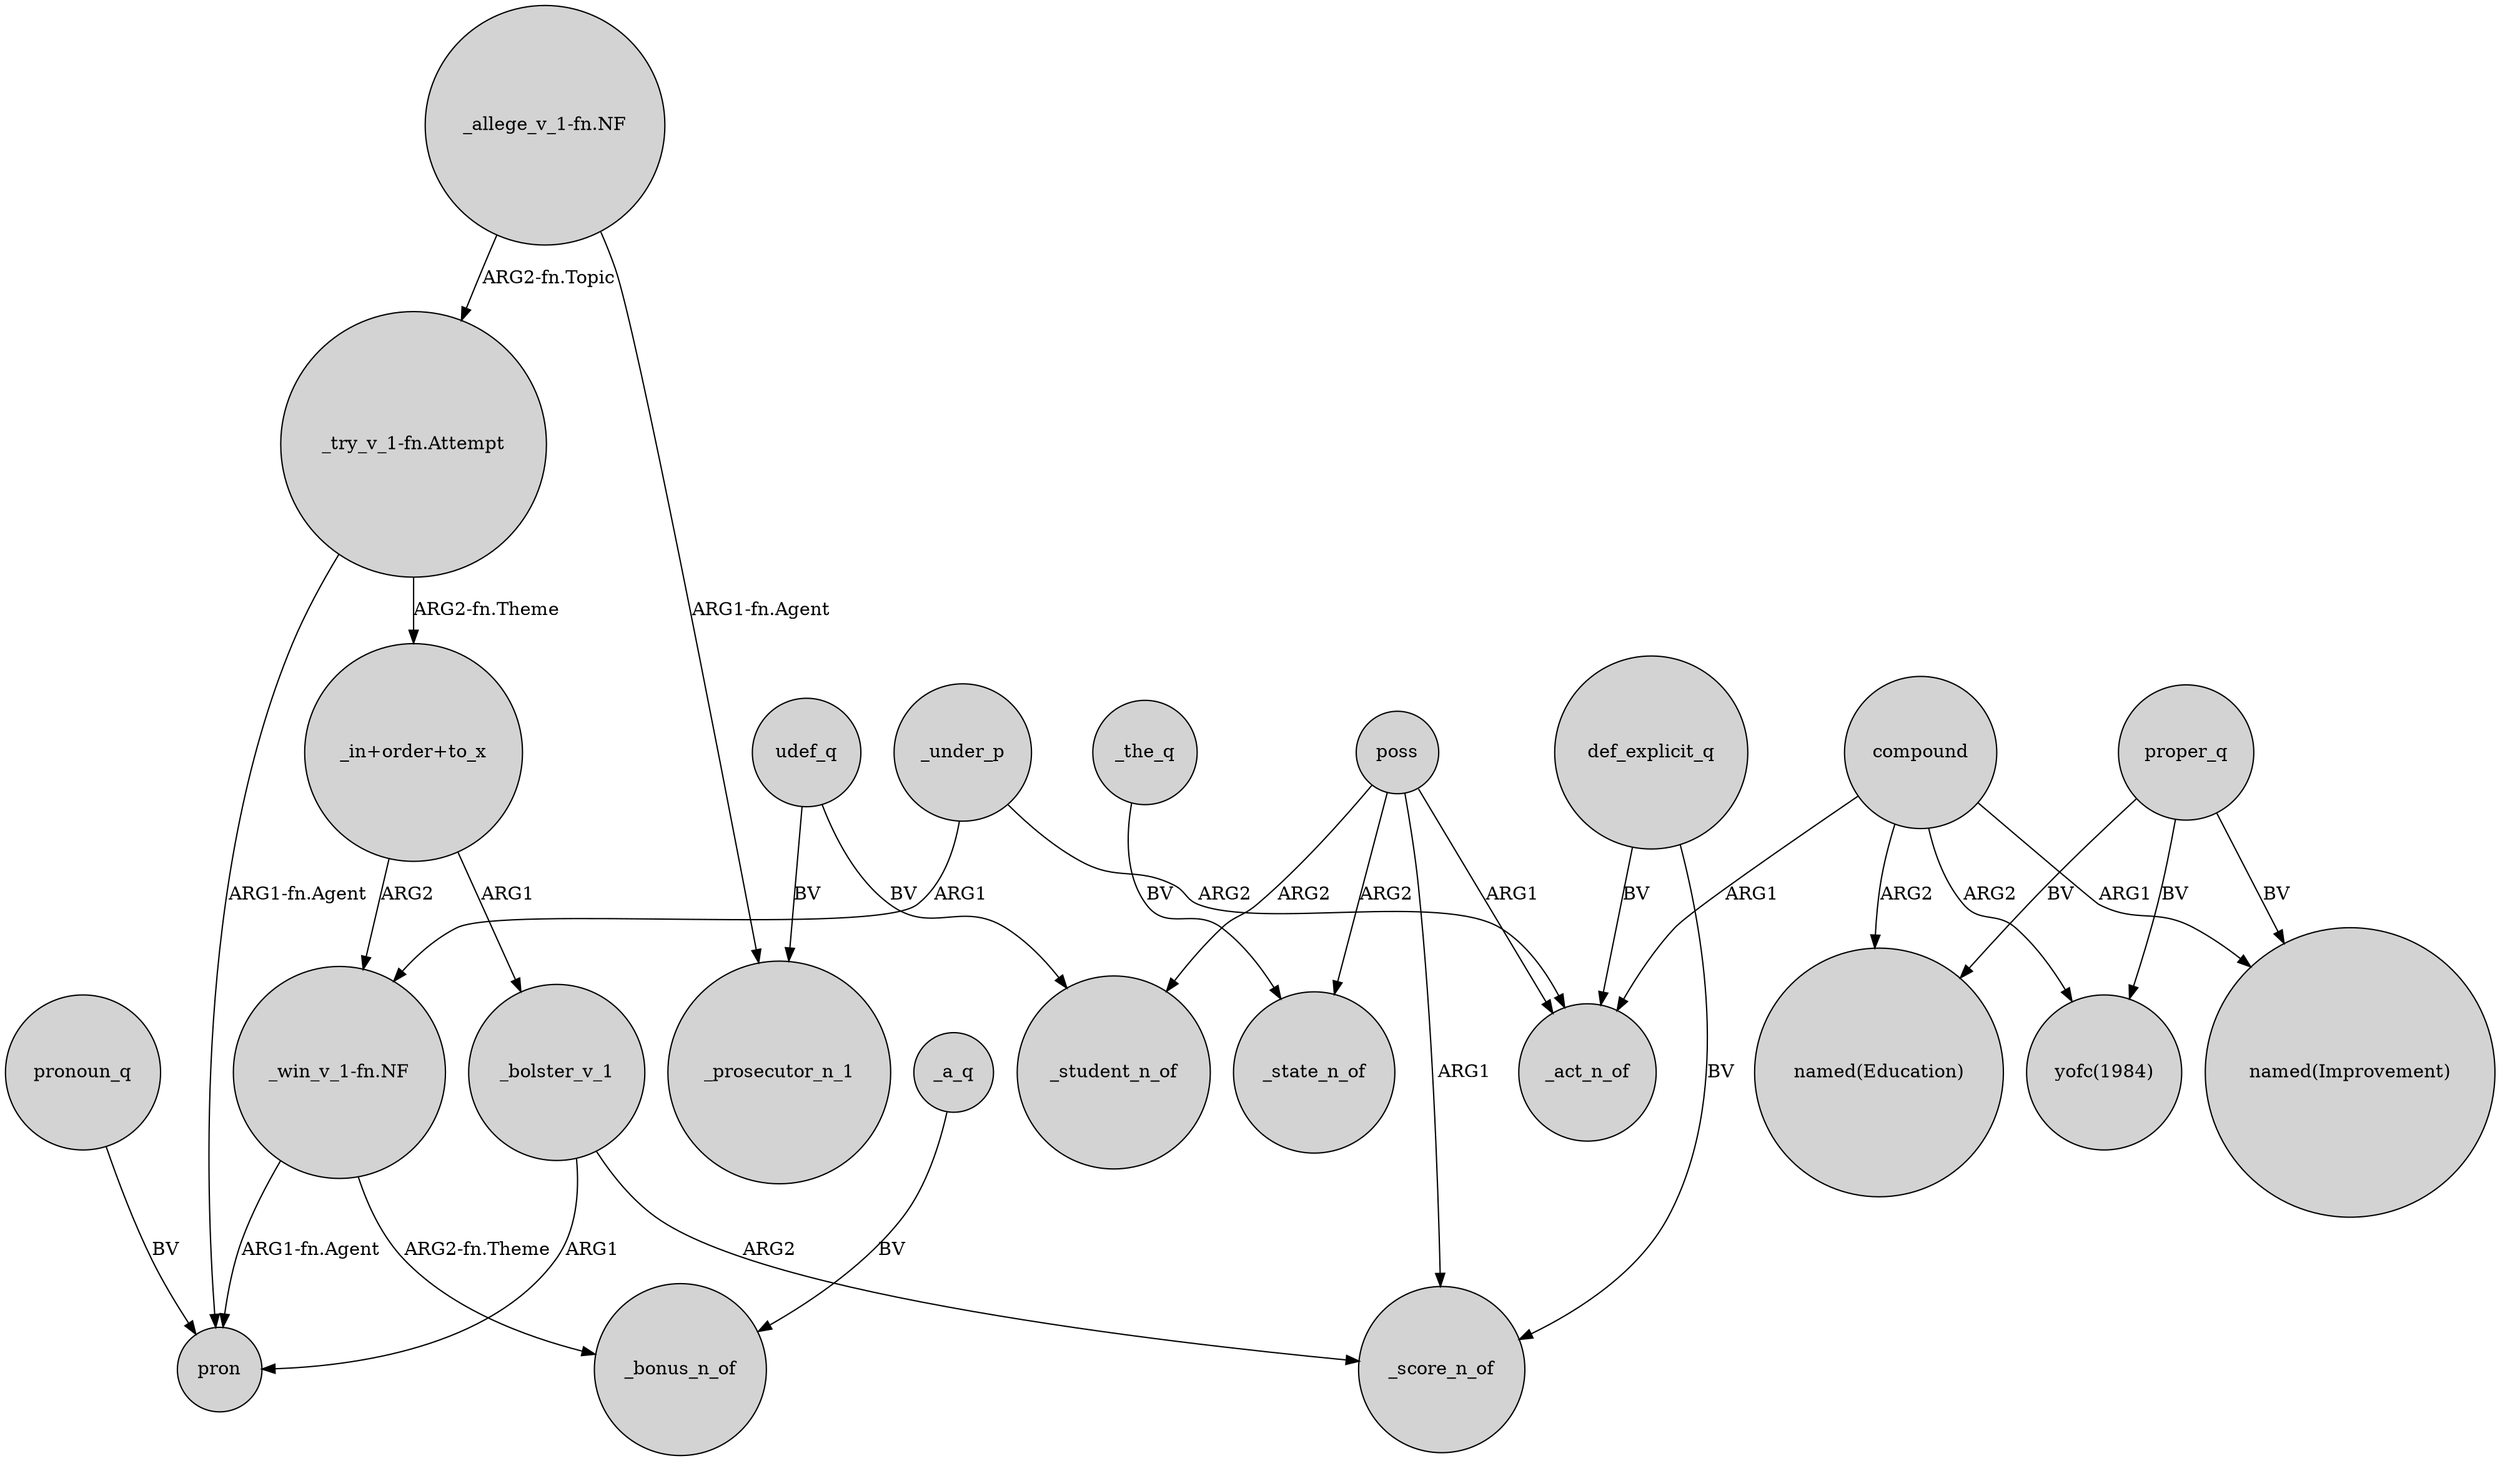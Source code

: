digraph {
	node [shape=circle style=filled]
	"_allege_v_1-fn.NF" -> "_try_v_1-fn.Attempt" [label="ARG2-fn.Topic"]
	poss -> _score_n_of [label=ARG1]
	_bolster_v_1 -> pron [label=ARG1]
	poss -> _student_n_of [label=ARG2]
	_under_p -> _act_n_of [label=ARG2]
	udef_q -> _student_n_of [label=BV]
	poss -> _state_n_of [label=ARG2]
	"_win_v_1-fn.NF" -> _bonus_n_of [label="ARG2-fn.Theme"]
	proper_q -> "named(Education)" [label=BV]
	_the_q -> _state_n_of [label=BV]
	proper_q -> "yofc(1984)" [label=BV]
	proper_q -> "named(Improvement)" [label=BV]
	"_try_v_1-fn.Attempt" -> "_in+order+to_x" [label="ARG2-fn.Theme"]
	udef_q -> _prosecutor_n_1 [label=BV]
	"_in+order+to_x" -> _bolster_v_1 [label=ARG1]
	def_explicit_q -> _score_n_of [label=BV]
	compound -> "yofc(1984)" [label=ARG2]
	"_allege_v_1-fn.NF" -> _prosecutor_n_1 [label="ARG1-fn.Agent"]
	compound -> "named(Education)" [label=ARG2]
	pronoun_q -> pron [label=BV]
	_under_p -> "_win_v_1-fn.NF" [label=ARG1]
	poss -> _act_n_of [label=ARG1]
	"_in+order+to_x" -> "_win_v_1-fn.NF" [label=ARG2]
	_a_q -> _bonus_n_of [label=BV]
	_bolster_v_1 -> _score_n_of [label=ARG2]
	compound -> "named(Improvement)" [label=ARG1]
	"_try_v_1-fn.Attempt" -> pron [label="ARG1-fn.Agent"]
	"_win_v_1-fn.NF" -> pron [label="ARG1-fn.Agent"]
	compound -> _act_n_of [label=ARG1]
	def_explicit_q -> _act_n_of [label=BV]
}
